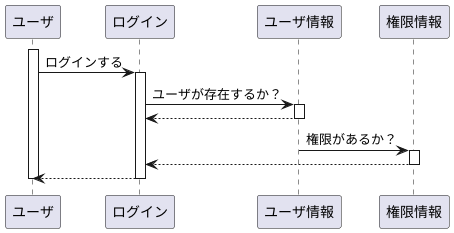 @startuml

activate ユーザ
  ユーザ -> ログイン : ログインする
  activate ログイン
    ログイン -> ユーザ情報 : ユーザが存在するか？
    activate ユーザ情報
      ユーザ情報 --> ログイン
    deactivate ユーザ情報
    ユーザ情報 -> 権限情報 : 権限があるか？
      activate 権限情報
        権限情報 --> ログイン
      deactivate 権限情報
    ログイン --> ユーザ
  deactivate ログイン
deactivate ユーザ

@enduml

